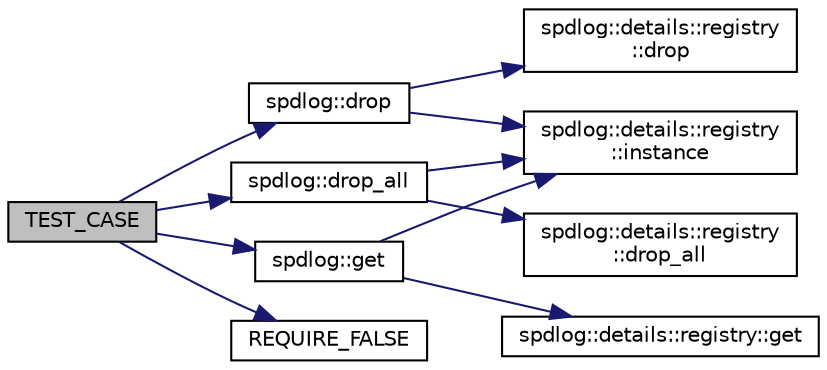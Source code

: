 digraph "TEST_CASE"
{
  edge [fontname="Helvetica",fontsize="10",labelfontname="Helvetica",labelfontsize="10"];
  node [fontname="Helvetica",fontsize="10",shape=record];
  rankdir="LR";
  Node1 [label="TEST_CASE",height=0.2,width=0.4,color="black", fillcolor="grey75", style="filled" fontcolor="black"];
  Node1 -> Node2 [color="midnightblue",fontsize="10",style="solid",fontname="Helvetica"];
  Node2 [label="spdlog::drop_all",height=0.2,width=0.4,color="black", fillcolor="white", style="filled",URL="$namespacespdlog.html#ab1211636fc47637f4dc5ee9a18aa1bce"];
  Node2 -> Node3 [color="midnightblue",fontsize="10",style="solid",fontname="Helvetica"];
  Node3 [label="spdlog::details::registry\l::instance",height=0.2,width=0.4,color="black", fillcolor="white", style="filled",URL="$classspdlog_1_1details_1_1registry.html#a58a1bbb352f751f6b729bc57bfadd6be"];
  Node2 -> Node4 [color="midnightblue",fontsize="10",style="solid",fontname="Helvetica"];
  Node4 [label="spdlog::details::registry\l::drop_all",height=0.2,width=0.4,color="black", fillcolor="white", style="filled",URL="$classspdlog_1_1details_1_1registry.html#a127ccc3786f6ddef57f16d354ba4db91"];
  Node1 -> Node5 [color="midnightblue",fontsize="10",style="solid",fontname="Helvetica"];
  Node5 [label="spdlog::drop",height=0.2,width=0.4,color="black", fillcolor="white", style="filled",URL="$namespacespdlog.html#af2ec5792fb30798cf285da36cb5c9377"];
  Node5 -> Node3 [color="midnightblue",fontsize="10",style="solid",fontname="Helvetica"];
  Node5 -> Node6 [color="midnightblue",fontsize="10",style="solid",fontname="Helvetica"];
  Node6 [label="spdlog::details::registry\l::drop",height=0.2,width=0.4,color="black", fillcolor="white", style="filled",URL="$classspdlog_1_1details_1_1registry.html#a21f513aa5a7da6a21fe35a5077b2db74"];
  Node1 -> Node7 [color="midnightblue",fontsize="10",style="solid",fontname="Helvetica"];
  Node7 [label="REQUIRE_FALSE",height=0.2,width=0.4,color="black", fillcolor="white", style="filled",URL="$test__registry_8cpp.html#a04c64960626598827b51c5577e81b290"];
  Node1 -> Node8 [color="midnightblue",fontsize="10",style="solid",fontname="Helvetica"];
  Node8 [label="spdlog::get",height=0.2,width=0.4,color="black", fillcolor="white", style="filled",URL="$namespacespdlog.html#a658d68d4ebdb11793b1e78582f108674"];
  Node8 -> Node3 [color="midnightblue",fontsize="10",style="solid",fontname="Helvetica"];
  Node8 -> Node9 [color="midnightblue",fontsize="10",style="solid",fontname="Helvetica"];
  Node9 [label="spdlog::details::registry::get",height=0.2,width=0.4,color="black", fillcolor="white", style="filled",URL="$classspdlog_1_1details_1_1registry.html#a43cb4919dd9f66cf4eeeeaf9774caade"];
}
